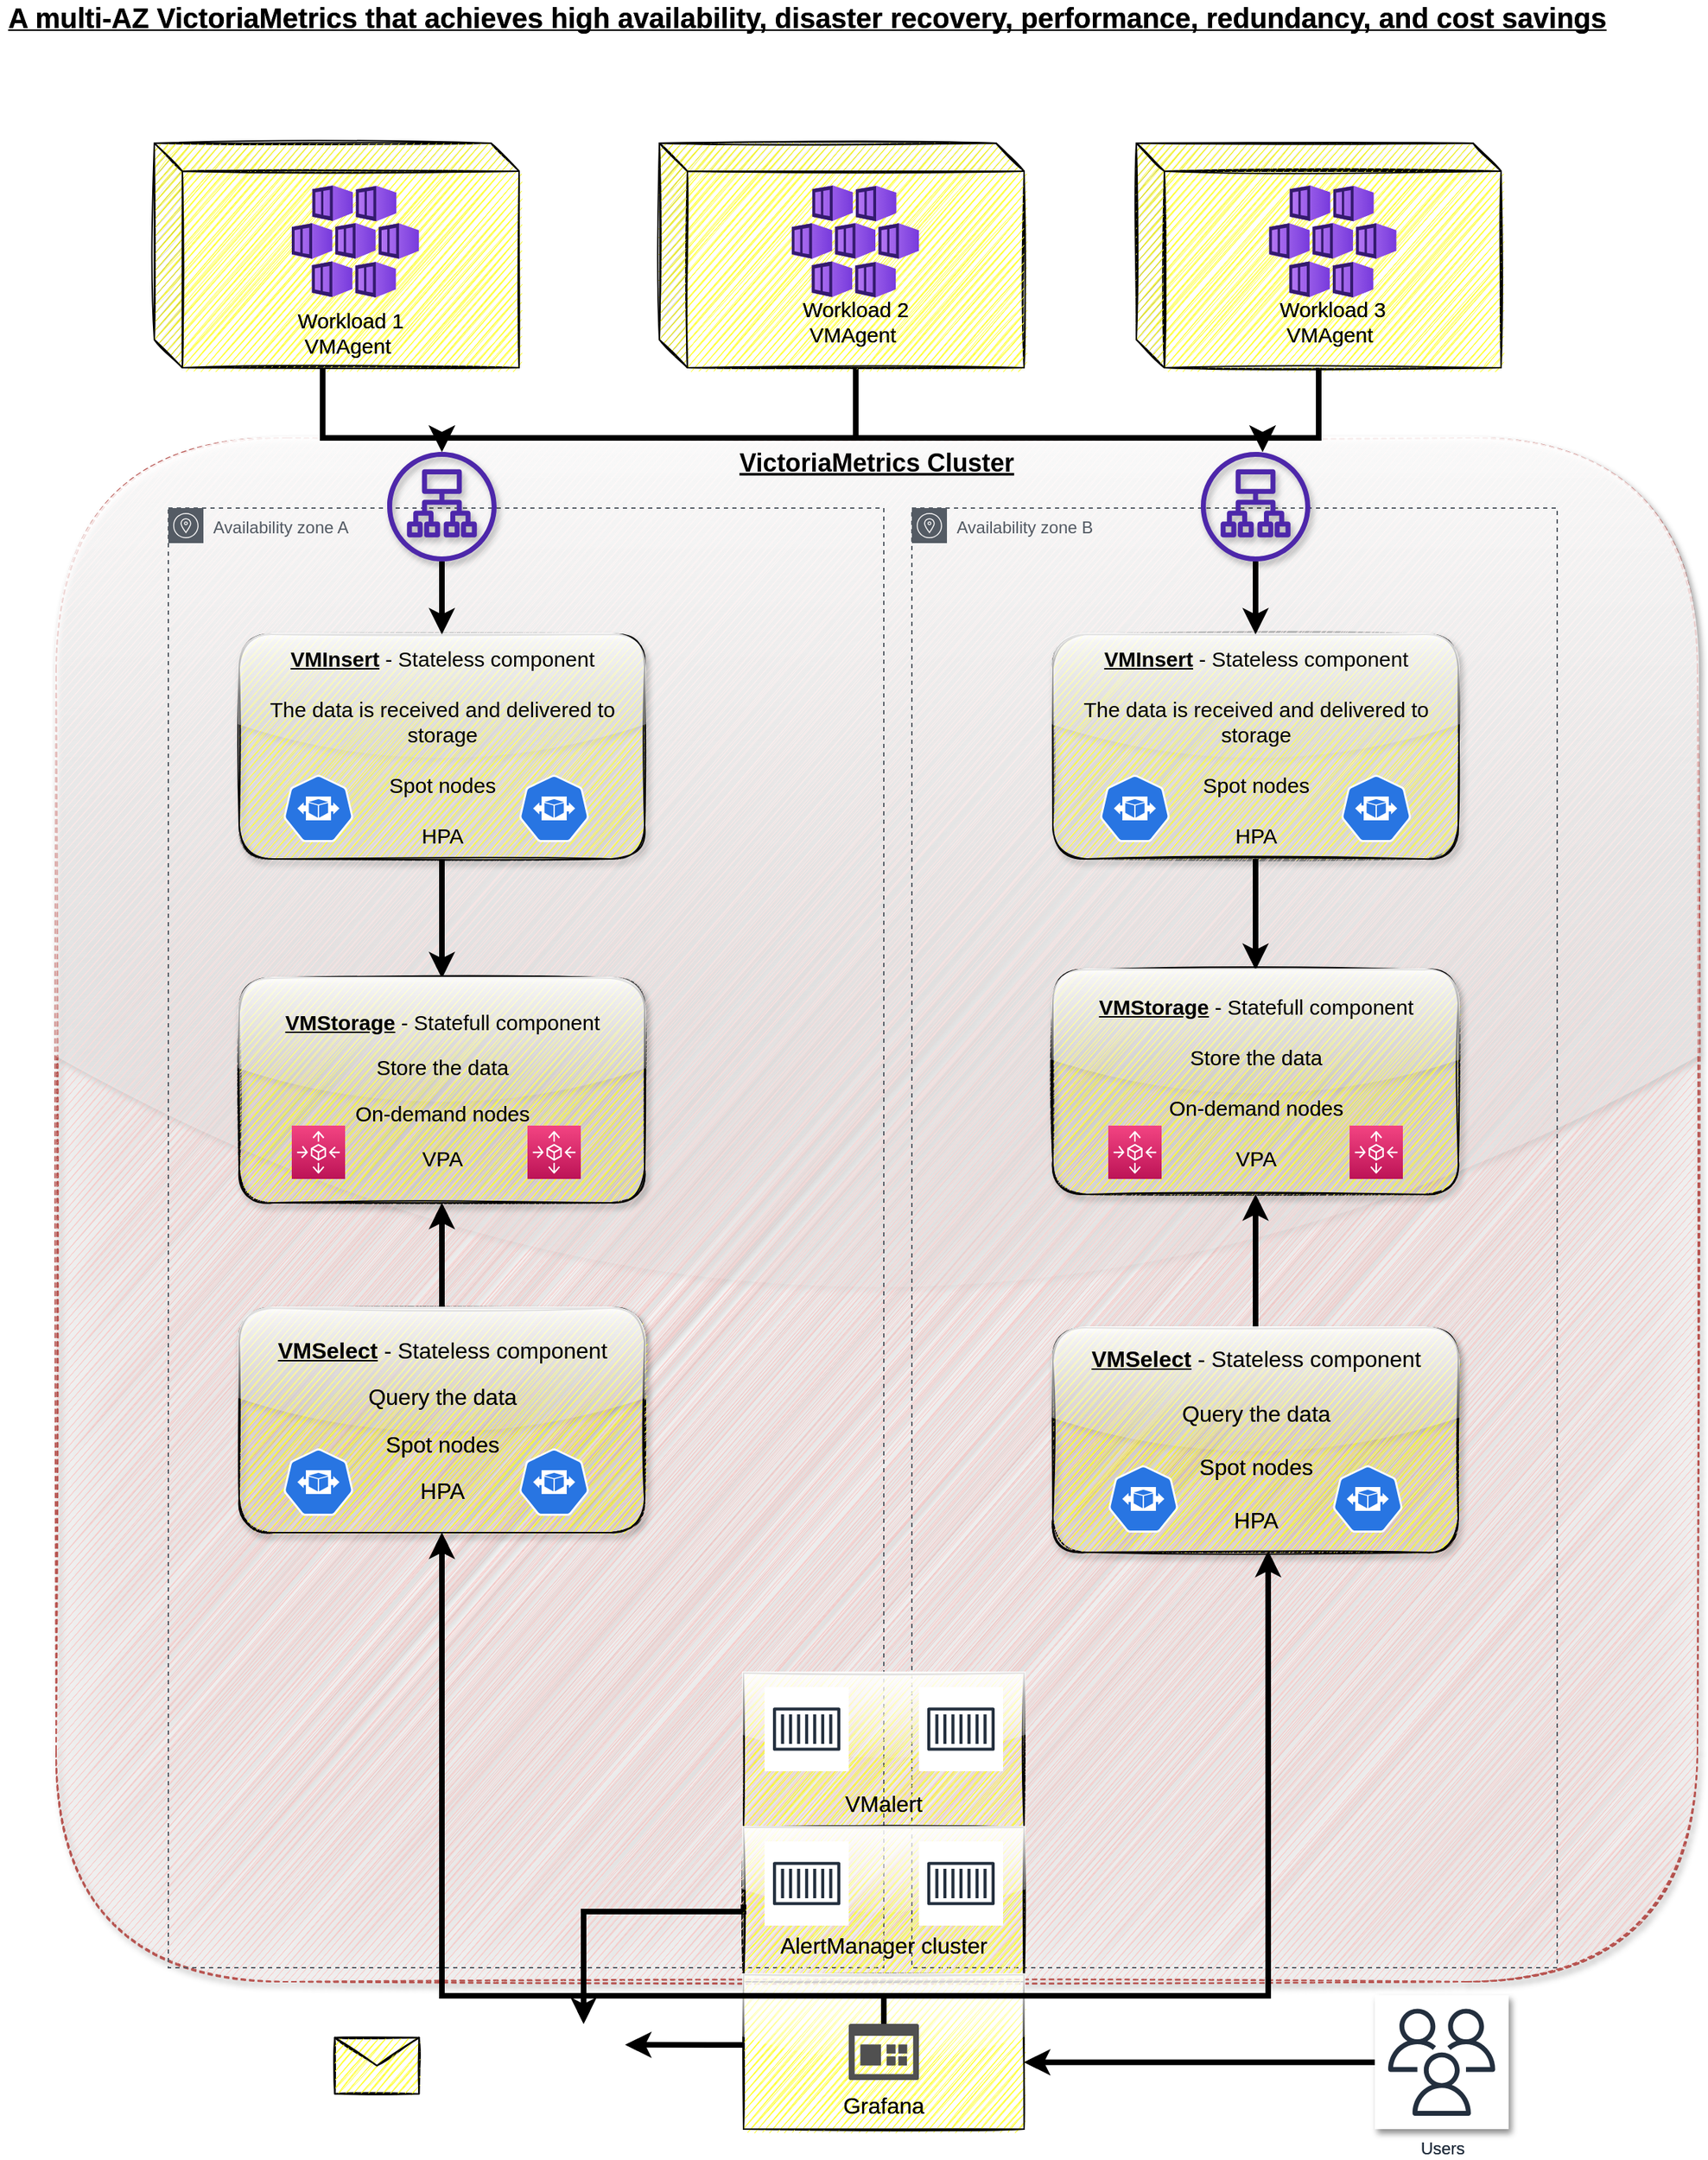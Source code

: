 <mxfile version="20.0.4" type="github">
  <diagram id="mzm1uCLJ-yECZfceGPLK" name="Page-1">
    <mxGraphModel dx="1396" dy="1220" grid="1" gridSize="10" guides="1" tooltips="1" connect="1" arrows="1" fold="1" page="1" pageScale="1" pageWidth="850" pageHeight="1100" math="0" shadow="0">
      <root>
        <mxCell id="0" />
        <mxCell id="1" parent="0" />
        <mxCell id="jiQGPhbdGBWs-VhN8DHY-2" value="VictoriaMetrics Cluster" style="fillColor=#f8cecc;strokeColor=#b85450;dashed=1;verticalAlign=top;fontStyle=5;fontSize=18;labelBackgroundColor=none;labelBorderColor=none;shadow=1;sketch=1;glass=1;rounded=1;" parent="1" vertex="1">
          <mxGeometry x="100" y="410" width="1170" height="1100" as="geometry" />
        </mxCell>
        <mxCell id="jiQGPhbdGBWs-VhN8DHY-3" value="Availability zone A" style="sketch=0;outlineConnect=0;gradientColor=none;html=1;whiteSpace=wrap;fontSize=12;fontStyle=0;shape=mxgraph.aws4.group;grIcon=mxgraph.aws4.group_availability_zone;strokeColor=#545B64;fillColor=none;verticalAlign=top;align=left;spacingLeft=30;fontColor=#545B64;dashed=1;" parent="1" vertex="1">
          <mxGeometry x="180" y="460" width="510" height="1040" as="geometry" />
        </mxCell>
        <mxCell id="jiQGPhbdGBWs-VhN8DHY-4" value="Availability zone B" style="sketch=0;outlineConnect=0;gradientColor=none;html=1;whiteSpace=wrap;fontSize=12;fontStyle=0;shape=mxgraph.aws4.group;grIcon=mxgraph.aws4.group_availability_zone;strokeColor=#545B64;fillColor=none;verticalAlign=top;align=left;spacingLeft=30;fontColor=#545B64;dashed=1;" parent="1" vertex="1">
          <mxGeometry x="710" y="460" width="460" height="1040" as="geometry" />
        </mxCell>
        <mxCell id="N0ZJRrUyVGaD3YBeMTVf-1" value="&lt;span id=&quot;docs-internal-guid-602cd3f7-7fff-a77b-c48b-a0fe1a14de39&quot;&gt;&lt;span style=&quot;font-family: Arial; background-color: transparent; font-weight: 700; font-variant-numeric: normal; font-variant-east-asian: normal; text-decoration-line: underline; text-decoration-skip-ink: none; vertical-align: baseline;&quot;&gt;&lt;font style=&quot;font-size: 20px;&quot;&gt;A multi-AZ VictoriaMetrics that achieves high availability, disaster recovery, performance, redundancy, and cost savings&lt;/font&gt;&lt;/span&gt;&lt;/span&gt;" style="text;html=1;align=center;verticalAlign=middle;resizable=0;points=[];autosize=1;strokeColor=none;fillColor=none;" parent="1" vertex="1">
          <mxGeometry x="60" y="100" width="1150" height="20" as="geometry" />
        </mxCell>
        <mxCell id="N0ZJRrUyVGaD3YBeMTVf-71" style="edgeStyle=orthogonalEdgeStyle;rounded=0;orthogonalLoop=1;jettySize=auto;html=1;entryX=0.5;entryY=0;entryDx=0;entryDy=0;" parent="1" source="N0ZJRrUyVGaD3YBeMTVf-5" target="N0ZJRrUyVGaD3YBeMTVf-15" edge="1">
          <mxGeometry relative="1" as="geometry" />
        </mxCell>
        <mxCell id="N0ZJRrUyVGaD3YBeMTVf-5" value="&lt;font style=&quot;font-size: 15px;&quot;&gt;&lt;b&gt;&lt;u&gt;&lt;font style=&quot;font-size: 15px;&quot;&gt;VMInsert&lt;/font&gt;&lt;/u&gt;&lt;/b&gt; - Stateless component&lt;br&gt;&lt;br&gt;The data is received and delivered to storage&lt;br&gt;&lt;br&gt;Spot nodes&lt;br&gt;&lt;br&gt;HPA&lt;/font&gt;" style="whiteSpace=wrap;html=1;fillColor=#FFFF33;rounded=1;shadow=1;glass=1;sketch=1;" parent="1" vertex="1">
          <mxGeometry x="230.5" y="550" width="289" height="160" as="geometry" />
        </mxCell>
        <mxCell id="N0ZJRrUyVGaD3YBeMTVf-15" value="&lt;b style=&quot;font-size: 15px;&quot;&gt;&lt;u&gt;VMStorage&lt;/u&gt;&lt;/b&gt;&lt;span style=&quot;font-size: 15px;&quot;&gt;&amp;nbsp;- Statefull component&lt;/span&gt;&lt;br style=&quot;font-size: 15px;&quot;&gt;&lt;br style=&quot;font-size: 15px;&quot;&gt;&lt;span style=&quot;font-size: 15px;&quot;&gt;Store the data&lt;/span&gt;&lt;br style=&quot;font-size: 15px;&quot;&gt;&lt;br style=&quot;font-size: 15px;&quot;&gt;&lt;span style=&quot;font-size: 15px;&quot;&gt;On-demand nodes&lt;/span&gt;&lt;br style=&quot;font-size: 15px;&quot;&gt;&lt;br style=&quot;font-size: 15px;&quot;&gt;&lt;span style=&quot;font-size: 15px;&quot;&gt;VPA&lt;/span&gt;" style="whiteSpace=wrap;html=1;fillColor=#FFFF33;rounded=1;shadow=1;glass=1;sketch=1;" parent="1" vertex="1">
          <mxGeometry x="230.5" y="795" width="289" height="160" as="geometry" />
        </mxCell>
        <mxCell id="cjwLlfLuLaNwsC6X-Mmd-12" style="edgeStyle=orthogonalEdgeStyle;rounded=0;orthogonalLoop=1;jettySize=auto;html=1;entryX=0.5;entryY=1;entryDx=0;entryDy=0;" parent="1" source="N0ZJRrUyVGaD3YBeMTVf-16" target="N0ZJRrUyVGaD3YBeMTVf-15" edge="1">
          <mxGeometry relative="1" as="geometry" />
        </mxCell>
        <mxCell id="N0ZJRrUyVGaD3YBeMTVf-16" value="&lt;b style=&quot;font-size: 16px;&quot;&gt;&lt;u&gt;VMSelect&lt;/u&gt;&lt;/b&gt;&lt;span style=&quot;font-size: 16px;&quot;&gt;&amp;nbsp;- Stateless component&lt;/span&gt;&lt;br style=&quot;font-size: 16px;&quot;&gt;&lt;br style=&quot;font-size: 16px;&quot;&gt;&lt;span style=&quot;font-size: 16px;&quot;&gt;Query the data&lt;/span&gt;&lt;br style=&quot;font-size: 16px;&quot;&gt;&lt;br style=&quot;font-size: 16px;&quot;&gt;&lt;span style=&quot;font-size: 16px;&quot;&gt;Spot nodes&lt;/span&gt;&lt;br style=&quot;font-size: 16px;&quot;&gt;&lt;br style=&quot;font-size: 16px;&quot;&gt;&lt;span style=&quot;font-size: 16px;&quot;&gt;HPA&lt;/span&gt;" style="whiteSpace=wrap;html=1;fillColor=#FFFF33;rounded=1;shadow=1;glass=1;sketch=1;" parent="1" vertex="1">
          <mxGeometry x="230.5" y="1030" width="289" height="160" as="geometry" />
        </mxCell>
        <mxCell id="N0ZJRrUyVGaD3YBeMTVf-78" style="edgeStyle=orthogonalEdgeStyle;rounded=0;orthogonalLoop=1;jettySize=auto;html=1;entryX=0.5;entryY=0;entryDx=0;entryDy=0;" parent="1" source="N0ZJRrUyVGaD3YBeMTVf-17" target="N0ZJRrUyVGaD3YBeMTVf-20" edge="1">
          <mxGeometry relative="1" as="geometry" />
        </mxCell>
        <mxCell id="N0ZJRrUyVGaD3YBeMTVf-17" value="&lt;font style=&quot;font-size: 15px;&quot;&gt;&lt;b&gt;&lt;u&gt;&lt;font style=&quot;font-size: 15px;&quot;&gt;VMInsert&lt;/font&gt;&lt;/u&gt;&lt;/b&gt; - Stateless component&lt;br&gt;&lt;br&gt;The data is received and delivered to storage&lt;br&gt;&lt;br&gt;Spot nodes&lt;br&gt;&lt;br&gt;HPA&lt;/font&gt;" style="whiteSpace=wrap;html=1;fillColor=#FFFF33;rounded=1;shadow=1;glass=1;sketch=1;" parent="1" vertex="1">
          <mxGeometry x="810.5" y="550" width="289" height="160" as="geometry" />
        </mxCell>
        <mxCell id="N0ZJRrUyVGaD3YBeMTVf-20" value="&lt;font style=&quot;font-size: 15px;&quot;&gt;&lt;b&gt;&lt;u&gt;VMStorage&lt;/u&gt;&lt;/b&gt; - Statefull component&lt;br&gt;&lt;br&gt;Store the data&lt;br&gt;&lt;br&gt;On-demand nodes&lt;br&gt;&lt;br&gt;VPA&lt;/font&gt;" style="whiteSpace=wrap;html=1;fillColor=#FFFF33;rounded=1;shadow=1;glass=1;sketch=1;" parent="1" vertex="1">
          <mxGeometry x="810.5" y="789" width="289" height="160" as="geometry" />
        </mxCell>
        <mxCell id="cjwLlfLuLaNwsC6X-Mmd-11" value="" style="edgeStyle=orthogonalEdgeStyle;rounded=0;orthogonalLoop=1;jettySize=auto;html=1;" parent="1" source="N0ZJRrUyVGaD3YBeMTVf-21" target="N0ZJRrUyVGaD3YBeMTVf-20" edge="1">
          <mxGeometry relative="1" as="geometry" />
        </mxCell>
        <mxCell id="N0ZJRrUyVGaD3YBeMTVf-21" value="&lt;font style=&quot;font-size: 16px;&quot;&gt;&lt;b&gt;&lt;u&gt;VMSelect&lt;/u&gt;&lt;/b&gt; - Stateless component&lt;br&gt;&lt;br&gt;Query the data&lt;br&gt;&lt;br&gt;Spot nodes&lt;br&gt;&lt;br&gt;HPA&lt;/font&gt;" style="whiteSpace=wrap;html=1;fillColor=#FFFF33;rounded=1;shadow=1;glass=1;sketch=1;" parent="1" vertex="1">
          <mxGeometry x="810.5" y="1044" width="289" height="160" as="geometry" />
        </mxCell>
        <mxCell id="N0ZJRrUyVGaD3YBeMTVf-101" style="edgeStyle=orthogonalEdgeStyle;rounded=0;orthogonalLoop=1;jettySize=auto;html=1;fontSize=15;" parent="1" source="N0ZJRrUyVGaD3YBeMTVf-22" target="N0ZJRrUyVGaD3YBeMTVf-88" edge="1">
          <mxGeometry relative="1" as="geometry">
            <Array as="points">
              <mxPoint x="910" y="1567" />
              <mxPoint x="910" y="1567" />
            </Array>
          </mxGeometry>
        </mxCell>
        <mxCell id="N0ZJRrUyVGaD3YBeMTVf-22" value="Users" style="sketch=0;outlineConnect=0;fontColor=#232F3E;gradientColor=none;strokeColor=#232F3E;fillColor=#ffffff;dashed=0;verticalLabelPosition=bottom;verticalAlign=top;align=center;html=1;fontSize=12;fontStyle=0;aspect=fixed;shape=mxgraph.aws4.resourceIcon;resIcon=mxgraph.aws4.users;rounded=1;shadow=1;glass=1;" parent="1" vertex="1">
          <mxGeometry x="1040" y="1519.66" width="95.34" height="95.34" as="geometry" />
        </mxCell>
        <mxCell id="N0ZJRrUyVGaD3YBeMTVf-77" style="edgeStyle=orthogonalEdgeStyle;rounded=0;orthogonalLoop=1;jettySize=auto;html=1;" parent="1" source="N0ZJRrUyVGaD3YBeMTVf-23" target="N0ZJRrUyVGaD3YBeMTVf-17" edge="1">
          <mxGeometry relative="1" as="geometry" />
        </mxCell>
        <mxCell id="N0ZJRrUyVGaD3YBeMTVf-23" value="" style="sketch=0;outlineConnect=0;fontColor=#232F3E;gradientColor=none;fillColor=#4D27AA;strokeColor=none;dashed=0;verticalLabelPosition=bottom;verticalAlign=top;align=center;html=1;fontSize=12;fontStyle=0;aspect=fixed;pointerEvents=1;shape=mxgraph.aws4.application_load_balancer;rounded=1;shadow=1;glass=1;" parent="1" vertex="1">
          <mxGeometry x="916" y="420" width="78" height="78" as="geometry" />
        </mxCell>
        <mxCell id="N0ZJRrUyVGaD3YBeMTVf-70" style="edgeStyle=orthogonalEdgeStyle;rounded=0;orthogonalLoop=1;jettySize=auto;html=1;" parent="1" source="N0ZJRrUyVGaD3YBeMTVf-24" target="N0ZJRrUyVGaD3YBeMTVf-5" edge="1">
          <mxGeometry relative="1" as="geometry" />
        </mxCell>
        <mxCell id="N0ZJRrUyVGaD3YBeMTVf-24" value="" style="sketch=0;outlineConnect=0;fontColor=#232F3E;gradientColor=none;fillColor=#4D27AA;strokeColor=none;dashed=0;verticalLabelPosition=bottom;verticalAlign=top;align=center;html=1;fontSize=12;fontStyle=0;aspect=fixed;pointerEvents=1;shape=mxgraph.aws4.application_load_balancer;rounded=1;shadow=1;glass=1;" parent="1" vertex="1">
          <mxGeometry x="336" y="420" width="78" height="78" as="geometry" />
        </mxCell>
        <mxCell id="N0ZJRrUyVGaD3YBeMTVf-31" value="" style="sketch=0;html=1;dashed=0;whitespace=wrap;fillColor=#2875E2;strokeColor=#ffffff;points=[[0.005,0.63,0],[0.1,0.2,0],[0.9,0.2,0],[0.5,0,0],[0.995,0.63,0],[0.72,0.99,0],[0.5,1,0],[0.28,0.99,0]];shape=mxgraph.kubernetes.icon;prIcon=hpa;rounded=1;shadow=0;glass=1;" parent="1" vertex="1">
          <mxGeometry x="430" y="650" width="50" height="48" as="geometry" />
        </mxCell>
        <mxCell id="N0ZJRrUyVGaD3YBeMTVf-32" value="" style="sketch=0;html=1;dashed=0;whitespace=wrap;fillColor=#2875E2;strokeColor=#ffffff;points=[[0.005,0.63,0],[0.1,0.2,0],[0.9,0.2,0],[0.5,0,0],[0.995,0.63,0],[0.72,0.99,0],[0.5,1,0],[0.28,0.99,0]];shape=mxgraph.kubernetes.icon;prIcon=hpa;rounded=1;shadow=0;glass=1;" parent="1" vertex="1">
          <mxGeometry x="262" y="650" width="50" height="48" as="geometry" />
        </mxCell>
        <mxCell id="N0ZJRrUyVGaD3YBeMTVf-33" value="" style="sketch=0;html=1;dashed=0;whitespace=wrap;fillColor=#2875E2;strokeColor=#ffffff;points=[[0.005,0.63,0],[0.1,0.2,0],[0.9,0.2,0],[0.5,0,0],[0.995,0.63,0],[0.72,0.99,0],[0.5,1,0],[0.28,0.99,0]];shape=mxgraph.kubernetes.icon;prIcon=hpa;rounded=1;shadow=0;glass=1;" parent="1" vertex="1">
          <mxGeometry x="1016" y="650" width="50" height="48" as="geometry" />
        </mxCell>
        <mxCell id="N0ZJRrUyVGaD3YBeMTVf-34" value="" style="sketch=0;html=1;dashed=0;whitespace=wrap;fillColor=#2875E2;strokeColor=#ffffff;points=[[0.005,0.63,0],[0.1,0.2,0],[0.9,0.2,0],[0.5,0,0],[0.995,0.63,0],[0.72,0.99,0],[0.5,1,0],[0.28,0.99,0]];shape=mxgraph.kubernetes.icon;prIcon=hpa;rounded=1;shadow=0;glass=1;" parent="1" vertex="1">
          <mxGeometry x="844" y="650" width="50" height="48" as="geometry" />
        </mxCell>
        <mxCell id="N0ZJRrUyVGaD3YBeMTVf-39" value="" style="sketch=0;html=1;dashed=0;whitespace=wrap;fillColor=#2875E2;strokeColor=#ffffff;points=[[0.005,0.63,0],[0.1,0.2,0],[0.9,0.2,0],[0.5,0,0],[0.995,0.63,0],[0.72,0.99,0],[0.5,1,0],[0.28,0.99,0]];shape=mxgraph.kubernetes.icon;prIcon=hpa;rounded=1;shadow=0;glass=1;" parent="1" vertex="1">
          <mxGeometry x="430" y="1130" width="50" height="48" as="geometry" />
        </mxCell>
        <mxCell id="N0ZJRrUyVGaD3YBeMTVf-40" value="" style="sketch=0;html=1;dashed=0;whitespace=wrap;fillColor=#2875E2;strokeColor=#ffffff;points=[[0.005,0.63,0],[0.1,0.2,0],[0.9,0.2,0],[0.5,0,0],[0.995,0.63,0],[0.72,0.99,0],[0.5,1,0],[0.28,0.99,0]];shape=mxgraph.kubernetes.icon;prIcon=hpa;rounded=1;shadow=0;glass=1;" parent="1" vertex="1">
          <mxGeometry x="262" y="1130" width="50" height="48" as="geometry" />
        </mxCell>
        <mxCell id="N0ZJRrUyVGaD3YBeMTVf-43" value="" style="sketch=0;html=1;dashed=0;whitespace=wrap;fillColor=#2875E2;strokeColor=#ffffff;points=[[0.005,0.63,0],[0.1,0.2,0],[0.9,0.2,0],[0.5,0,0],[0.995,0.63,0],[0.72,0.99,0],[0.5,1,0],[0.28,0.99,0]];shape=mxgraph.kubernetes.icon;prIcon=hpa;rounded=1;shadow=0;glass=1;" parent="1" vertex="1">
          <mxGeometry x="1010" y="1142" width="50" height="48" as="geometry" />
        </mxCell>
        <mxCell id="N0ZJRrUyVGaD3YBeMTVf-44" value="" style="sketch=0;html=1;dashed=0;whitespace=wrap;fillColor=#2875E2;strokeColor=#ffffff;points=[[0.005,0.63,0],[0.1,0.2,0],[0.9,0.2,0],[0.5,0,0],[0.995,0.63,0],[0.72,0.99,0],[0.5,1,0],[0.28,0.99,0]];shape=mxgraph.kubernetes.icon;prIcon=hpa;rounded=1;shadow=0;glass=1;" parent="1" vertex="1">
          <mxGeometry x="850" y="1142" width="50" height="48" as="geometry" />
        </mxCell>
        <mxCell id="N0ZJRrUyVGaD3YBeMTVf-45" value="" style="sketch=0;points=[[0,0,0],[0.25,0,0],[0.5,0,0],[0.75,0,0],[1,0,0],[0,1,0],[0.25,1,0],[0.5,1,0],[0.75,1,0],[1,1,0],[0,0.25,0],[0,0.5,0],[0,0.75,0],[1,0.25,0],[1,0.5,0],[1,0.75,0]];points=[[0,0,0],[0.25,0,0],[0.5,0,0],[0.75,0,0],[1,0,0],[0,1,0],[0.25,1,0],[0.5,1,0],[0.75,1,0],[1,1,0],[0,0.25,0],[0,0.5,0],[0,0.75,0],[1,0.25,0],[1,0.5,0],[1,0.75,0]];outlineConnect=0;fontColor=#232F3E;gradientColor=#F34482;gradientDirection=north;fillColor=#BC1356;strokeColor=#ffffff;dashed=0;verticalLabelPosition=bottom;verticalAlign=top;align=center;html=1;fontSize=12;fontStyle=0;aspect=fixed;shape=mxgraph.aws4.resourceIcon;resIcon=mxgraph.aws4.autoscaling;rounded=1;shadow=0;glass=1;" parent="1" vertex="1">
          <mxGeometry x="268" y="900" width="38" height="38" as="geometry" />
        </mxCell>
        <mxCell id="N0ZJRrUyVGaD3YBeMTVf-46" value="" style="sketch=0;points=[[0,0,0],[0.25,0,0],[0.5,0,0],[0.75,0,0],[1,0,0],[0,1,0],[0.25,1,0],[0.5,1,0],[0.75,1,0],[1,1,0],[0,0.25,0],[0,0.5,0],[0,0.75,0],[1,0.25,0],[1,0.5,0],[1,0.75,0]];points=[[0,0,0],[0.25,0,0],[0.5,0,0],[0.75,0,0],[1,0,0],[0,1,0],[0.25,1,0],[0.5,1,0],[0.75,1,0],[1,1,0],[0,0.25,0],[0,0.5,0],[0,0.75,0],[1,0.25,0],[1,0.5,0],[1,0.75,0]];outlineConnect=0;fontColor=#232F3E;gradientColor=#F34482;gradientDirection=north;fillColor=#BC1356;strokeColor=#ffffff;dashed=0;verticalLabelPosition=bottom;verticalAlign=top;align=center;html=1;fontSize=12;fontStyle=0;aspect=fixed;shape=mxgraph.aws4.resourceIcon;resIcon=mxgraph.aws4.autoscaling;rounded=1;shadow=0;glass=1;" parent="1" vertex="1">
          <mxGeometry x="436" y="900" width="38" height="38" as="geometry" />
        </mxCell>
        <mxCell id="N0ZJRrUyVGaD3YBeMTVf-48" value="" style="sketch=0;points=[[0,0,0],[0.25,0,0],[0.5,0,0],[0.75,0,0],[1,0,0],[0,1,0],[0.25,1,0],[0.5,1,0],[0.75,1,0],[1,1,0],[0,0.25,0],[0,0.5,0],[0,0.75,0],[1,0.25,0],[1,0.5,0],[1,0.75,0]];points=[[0,0,0],[0.25,0,0],[0.5,0,0],[0.75,0,0],[1,0,0],[0,1,0],[0.25,1,0],[0.5,1,0],[0.75,1,0],[1,1,0],[0,0.25,0],[0,0.5,0],[0,0.75,0],[1,0.25,0],[1,0.5,0],[1,0.75,0]];outlineConnect=0;fontColor=#232F3E;gradientColor=#F34482;gradientDirection=north;fillColor=#BC1356;strokeColor=#ffffff;dashed=0;verticalLabelPosition=bottom;verticalAlign=top;align=center;html=1;fontSize=12;fontStyle=0;aspect=fixed;shape=mxgraph.aws4.resourceIcon;resIcon=mxgraph.aws4.autoscaling;rounded=1;shadow=0;glass=1;" parent="1" vertex="1">
          <mxGeometry x="850" y="900" width="38" height="38" as="geometry" />
        </mxCell>
        <mxCell id="N0ZJRrUyVGaD3YBeMTVf-49" value="" style="sketch=0;points=[[0,0,0],[0.25,0,0],[0.5,0,0],[0.75,0,0],[1,0,0],[0,1,0],[0.25,1,0],[0.5,1,0],[0.75,1,0],[1,1,0],[0,0.25,0],[0,0.5,0],[0,0.75,0],[1,0.25,0],[1,0.5,0],[1,0.75,0]];points=[[0,0,0],[0.25,0,0],[0.5,0,0],[0.75,0,0],[1,0,0],[0,1,0],[0.25,1,0],[0.5,1,0],[0.75,1,0],[1,1,0],[0,0.25,0],[0,0.5,0],[0,0.75,0],[1,0.25,0],[1,0.5,0],[1,0.75,0]];outlineConnect=0;fontColor=#232F3E;gradientColor=#F34482;gradientDirection=north;fillColor=#BC1356;strokeColor=#ffffff;dashed=0;verticalLabelPosition=bottom;verticalAlign=top;align=center;html=1;fontSize=12;fontStyle=0;aspect=fixed;shape=mxgraph.aws4.resourceIcon;resIcon=mxgraph.aws4.autoscaling;rounded=1;shadow=0;glass=1;" parent="1" vertex="1">
          <mxGeometry x="1022" y="900" width="38" height="38" as="geometry" />
        </mxCell>
        <mxCell id="N0ZJRrUyVGaD3YBeMTVf-69" style="edgeStyle=orthogonalEdgeStyle;rounded=0;orthogonalLoop=1;jettySize=auto;html=1;" parent="1" source="N0ZJRrUyVGaD3YBeMTVf-50" target="N0ZJRrUyVGaD3YBeMTVf-24" edge="1">
          <mxGeometry relative="1" as="geometry">
            <Array as="points">
              <mxPoint x="290" y="410" />
              <mxPoint x="375" y="410" />
            </Array>
          </mxGeometry>
        </mxCell>
        <mxCell id="N0ZJRrUyVGaD3YBeMTVf-50" value="&lt;font style=&quot;font-size: 15px;&quot;&gt;&lt;br&gt;&lt;br&gt;&lt;br&gt;&lt;br&gt;&lt;br&gt;Workload 1&lt;br&gt;VMAgent&amp;nbsp;&lt;/font&gt;" style="shape=cube;whiteSpace=wrap;html=1;boundedLbl=1;backgroundOutline=1;darkOpacity=0.05;darkOpacity2=0.1;rounded=1;shadow=0;glass=1;sketch=1;fillColor=#FFFF33;" parent="1" vertex="1">
          <mxGeometry x="170" y="200" width="260" height="160" as="geometry" />
        </mxCell>
        <mxCell id="N0ZJRrUyVGaD3YBeMTVf-55" value="" style="aspect=fixed;html=1;points=[];align=center;image;fontSize=12;image=img/lib/azure2/containers/Kubernetes_Services.svg;rounded=1;shadow=0;glass=1;sketch=1;fillColor=#FFFF33;" parent="1" vertex="1">
          <mxGeometry x="268.0" y="230" width="90.67" height="80" as="geometry" />
        </mxCell>
        <mxCell id="N0ZJRrUyVGaD3YBeMTVf-65" style="edgeStyle=orthogonalEdgeStyle;rounded=0;orthogonalLoop=1;jettySize=auto;html=1;" parent="1" source="N0ZJRrUyVGaD3YBeMTVf-56" target="N0ZJRrUyVGaD3YBeMTVf-23" edge="1">
          <mxGeometry relative="1" as="geometry">
            <Array as="points">
              <mxPoint x="670" y="410" />
              <mxPoint x="960" y="410" />
            </Array>
          </mxGeometry>
        </mxCell>
        <mxCell id="N0ZJRrUyVGaD3YBeMTVf-67" style="edgeStyle=orthogonalEdgeStyle;rounded=0;orthogonalLoop=1;jettySize=auto;html=1;" parent="1" source="N0ZJRrUyVGaD3YBeMTVf-56" target="N0ZJRrUyVGaD3YBeMTVf-24" edge="1">
          <mxGeometry relative="1" as="geometry">
            <Array as="points">
              <mxPoint x="670" y="410" />
              <mxPoint x="375" y="410" />
            </Array>
          </mxGeometry>
        </mxCell>
        <mxCell id="N0ZJRrUyVGaD3YBeMTVf-56" value="&lt;br style=&quot;font-size: 15px;&quot;&gt;&lt;br style=&quot;font-size: 15px;&quot;&gt;&lt;br style=&quot;font-size: 15px;&quot;&gt;&lt;br style=&quot;font-size: 15px;&quot;&gt;&lt;span style=&quot;font-size: 15px;&quot;&gt;&lt;br&gt;Workload 2&lt;/span&gt;&lt;br style=&quot;font-size: 15px;&quot;&gt;&lt;span style=&quot;font-size: 15px;&quot;&gt;VMAgent&amp;nbsp;&lt;/span&gt;" style="shape=cube;whiteSpace=wrap;html=1;boundedLbl=1;backgroundOutline=1;darkOpacity=0.05;darkOpacity2=0.1;rounded=1;shadow=0;glass=1;sketch=1;fillColor=#FFFF33;" parent="1" vertex="1">
          <mxGeometry x="530" y="200" width="260" height="160" as="geometry" />
        </mxCell>
        <mxCell id="N0ZJRrUyVGaD3YBeMTVf-68" style="edgeStyle=orthogonalEdgeStyle;rounded=0;orthogonalLoop=1;jettySize=auto;html=1;" parent="1" source="N0ZJRrUyVGaD3YBeMTVf-57" target="N0ZJRrUyVGaD3YBeMTVf-23" edge="1">
          <mxGeometry relative="1" as="geometry">
            <Array as="points">
              <mxPoint x="1000" y="410" />
              <mxPoint x="960" y="410" />
            </Array>
          </mxGeometry>
        </mxCell>
        <mxCell id="N0ZJRrUyVGaD3YBeMTVf-57" value="&lt;br style=&quot;font-size: 15px;&quot;&gt;&lt;br style=&quot;font-size: 15px;&quot;&gt;&lt;br style=&quot;font-size: 15px;&quot;&gt;&lt;br style=&quot;font-size: 15px;&quot;&gt;&lt;span style=&quot;font-size: 15px;&quot;&gt;&lt;br&gt;Workload 3&lt;/span&gt;&lt;br style=&quot;font-size: 15px;&quot;&gt;&lt;span style=&quot;font-size: 15px;&quot;&gt;VMAgent&amp;nbsp;&lt;/span&gt;" style="shape=cube;whiteSpace=wrap;html=1;boundedLbl=1;backgroundOutline=1;darkOpacity=0.05;darkOpacity2=0.1;rounded=1;shadow=0;glass=1;sketch=1;fillColor=#FFFF33;" parent="1" vertex="1">
          <mxGeometry x="870" y="200" width="260" height="160" as="geometry" />
        </mxCell>
        <mxCell id="N0ZJRrUyVGaD3YBeMTVf-58" value="" style="aspect=fixed;html=1;points=[];align=center;image;fontSize=12;image=img/lib/azure2/containers/Kubernetes_Services.svg;rounded=1;shadow=0;glass=1;sketch=1;fillColor=#FFFF33;" parent="1" vertex="1">
          <mxGeometry x="624.33" y="230" width="90.67" height="80" as="geometry" />
        </mxCell>
        <mxCell id="N0ZJRrUyVGaD3YBeMTVf-59" value="" style="aspect=fixed;html=1;points=[];align=center;image;fontSize=12;image=img/lib/azure2/containers/Kubernetes_Services.svg;rounded=1;shadow=0;glass=1;sketch=1;fillColor=#FFFF33;" parent="1" vertex="1">
          <mxGeometry x="964.67" y="230" width="90.67" height="80" as="geometry" />
        </mxCell>
        <mxCell id="N0ZJRrUyVGaD3YBeMTVf-83" value="&lt;font style=&quot;font-size: 16px;&quot;&gt;&lt;br&gt;&lt;br&gt;&lt;br&gt;&lt;br&gt;&lt;font style=&quot;font-size: 16px;&quot;&gt;VMalert&lt;/font&gt;&lt;/font&gt;" style="rounded=0;whiteSpace=wrap;html=1;shadow=0;glass=1;sketch=1;fillColor=#FFFF33;" parent="1" vertex="1">
          <mxGeometry x="590" y="1290" width="200" height="110" as="geometry" />
        </mxCell>
        <mxCell id="DHzvIwVwlgd688R1WtUd-1" style="edgeStyle=orthogonalEdgeStyle;rounded=0;orthogonalLoop=1;jettySize=auto;html=1;exitX=0;exitY=0.5;exitDx=0;exitDy=0;fontSize=16;" parent="1" source="N0ZJRrUyVGaD3YBeMTVf-87" target="N0ZJRrUyVGaD3YBeMTVf-110" edge="1">
          <mxGeometry relative="1" as="geometry">
            <Array as="points">
              <mxPoint x="590" y="1460" />
              <mxPoint x="476" y="1460" />
            </Array>
          </mxGeometry>
        </mxCell>
        <mxCell id="N0ZJRrUyVGaD3YBeMTVf-87" value="&lt;font style=&quot;font-size: 16px;&quot;&gt;&lt;br&gt;&lt;br&gt;&lt;br&gt;AlertManager cluster&lt;/font&gt;" style="rounded=0;whiteSpace=wrap;html=1;shadow=0;glass=1;sketch=1;fillColor=#FFFF33;" parent="1" vertex="1">
          <mxGeometry x="590" y="1400" width="200" height="110" as="geometry" />
        </mxCell>
        <mxCell id="cjwLlfLuLaNwsC6X-Mmd-4" style="edgeStyle=orthogonalEdgeStyle;rounded=0;orthogonalLoop=1;jettySize=auto;html=1;entryX=1;entryY=0.25;entryDx=0;entryDy=0;" parent="1" source="N0ZJRrUyVGaD3YBeMTVf-88" target="N0ZJRrUyVGaD3YBeMTVf-110" edge="1">
          <mxGeometry relative="1" as="geometry">
            <Array as="points">
              <mxPoint x="570" y="1555" />
              <mxPoint x="570" y="1555" />
            </Array>
          </mxGeometry>
        </mxCell>
        <mxCell id="N0ZJRrUyVGaD3YBeMTVf-88" value="&lt;font style=&quot;font-size: 16px;&quot;&gt;&lt;br&gt;&lt;br&gt;&lt;br&gt;&lt;br&gt;Grafana&lt;/font&gt;" style="rounded=0;whiteSpace=wrap;html=1;shadow=0;glass=1;sketch=1;fillColor=#FFFF33;" parent="1" vertex="1">
          <mxGeometry x="590" y="1505" width="200" height="110" as="geometry" />
        </mxCell>
        <mxCell id="N0ZJRrUyVGaD3YBeMTVf-92" value="" style="sketch=0;outlineConnect=0;fontColor=#232F3E;gradientColor=none;strokeColor=#232F3E;fillColor=#ffffff;dashed=0;verticalLabelPosition=bottom;verticalAlign=top;align=center;html=1;fontSize=12;fontStyle=0;aspect=fixed;shape=mxgraph.aws4.resourceIcon;resIcon=mxgraph.aws4.container_1;rounded=1;shadow=0;glass=1;" parent="1" vertex="1">
          <mxGeometry x="605" y="1300" width="60" height="60" as="geometry" />
        </mxCell>
        <mxCell id="N0ZJRrUyVGaD3YBeMTVf-93" value="" style="sketch=0;outlineConnect=0;fontColor=#232F3E;gradientColor=none;strokeColor=#232F3E;fillColor=#ffffff;dashed=0;verticalLabelPosition=bottom;verticalAlign=top;align=center;html=1;fontSize=12;fontStyle=0;aspect=fixed;shape=mxgraph.aws4.resourceIcon;resIcon=mxgraph.aws4.container_1;rounded=1;shadow=0;glass=1;" parent="1" vertex="1">
          <mxGeometry x="715" y="1300" width="60" height="60" as="geometry" />
        </mxCell>
        <mxCell id="N0ZJRrUyVGaD3YBeMTVf-94" value="" style="sketch=0;outlineConnect=0;fontColor=#232F3E;gradientColor=none;strokeColor=#232F3E;fillColor=#ffffff;dashed=0;verticalLabelPosition=bottom;verticalAlign=top;align=center;html=1;fontSize=12;fontStyle=0;aspect=fixed;shape=mxgraph.aws4.resourceIcon;resIcon=mxgraph.aws4.container_1;rounded=1;shadow=0;glass=1;" parent="1" vertex="1">
          <mxGeometry x="605" y="1410" width="60" height="60" as="geometry" />
        </mxCell>
        <mxCell id="N0ZJRrUyVGaD3YBeMTVf-95" value="" style="sketch=0;outlineConnect=0;fontColor=#232F3E;gradientColor=none;strokeColor=#232F3E;fillColor=#ffffff;dashed=0;verticalLabelPosition=bottom;verticalAlign=top;align=center;html=1;fontSize=12;fontStyle=0;aspect=fixed;shape=mxgraph.aws4.resourceIcon;resIcon=mxgraph.aws4.container_1;rounded=1;shadow=0;glass=1;" parent="1" vertex="1">
          <mxGeometry x="715" y="1410" width="60" height="60" as="geometry" />
        </mxCell>
        <mxCell id="cjwLlfLuLaNwsC6X-Mmd-5" style="edgeStyle=orthogonalEdgeStyle;rounded=0;orthogonalLoop=1;jettySize=auto;html=1;entryX=0.531;entryY=0.994;entryDx=0;entryDy=0;entryPerimeter=0;" parent="1" source="N0ZJRrUyVGaD3YBeMTVf-100" target="N0ZJRrUyVGaD3YBeMTVf-21" edge="1">
          <mxGeometry relative="1" as="geometry">
            <Array as="points">
              <mxPoint x="690" y="1520" />
              <mxPoint x="964" y="1520" />
            </Array>
          </mxGeometry>
        </mxCell>
        <mxCell id="cjwLlfLuLaNwsC6X-Mmd-6" style="edgeStyle=orthogonalEdgeStyle;rounded=0;orthogonalLoop=1;jettySize=auto;html=1;exitX=0.5;exitY=0;exitDx=0;exitDy=0;exitPerimeter=0;" parent="1" source="N0ZJRrUyVGaD3YBeMTVf-100" target="N0ZJRrUyVGaD3YBeMTVf-16" edge="1">
          <mxGeometry relative="1" as="geometry">
            <Array as="points">
              <mxPoint x="690" y="1520" />
              <mxPoint x="375" y="1520" />
            </Array>
          </mxGeometry>
        </mxCell>
        <mxCell id="N0ZJRrUyVGaD3YBeMTVf-100" value="" style="sketch=0;pointerEvents=1;shadow=0;dashed=0;html=1;strokeColor=none;labelPosition=center;verticalLabelPosition=bottom;verticalAlign=top;align=center;fillColor=#505050;shape=mxgraph.mscae.intune.dashboard;rounded=1;glass=1;fontSize=15;" parent="1" vertex="1">
          <mxGeometry x="665" y="1540" width="50" height="40" as="geometry" />
        </mxCell>
        <mxCell id="N0ZJRrUyVGaD3YBeMTVf-110" value="" style="shape=image;html=1;verticalAlign=top;verticalLabelPosition=bottom;labelBackgroundColor=#ffffff;imageAspect=0;aspect=fixed;image=https://cdn2.iconfinder.com/data/icons/social-media-2285/512/1_Slack_colored_svg-128.png;rounded=1;shadow=0;glass=1;sketch=1;fontSize=15;fillColor=#FFFF33;" parent="1" vertex="1">
          <mxGeometry x="446.01" y="1540" width="59.67" height="59.67" as="geometry" />
        </mxCell>
        <mxCell id="N0ZJRrUyVGaD3YBeMTVf-112" value="" style="shape=image;html=1;verticalAlign=top;verticalLabelPosition=bottom;labelBackgroundColor=#ffffff;imageAspect=0;aspect=fixed;image=https://cdn2.iconfinder.com/data/icons/80-s-stuffs-outline/92/Asset_9-128.png;rounded=1;shadow=0;glass=1;sketch=1;fontSize=16;fillColor=#FFFF33;" parent="1" vertex="1">
          <mxGeometry x="358.67" y="1516.33" width="87.34" height="87.34" as="geometry" />
        </mxCell>
        <mxCell id="N0ZJRrUyVGaD3YBeMTVf-113" value="" style="shape=message;html=1;whiteSpace=wrap;html=1;outlineConnect=0;rounded=1;shadow=0;glass=1;sketch=1;fontSize=16;fillColor=#FFFF33;" parent="1" vertex="1">
          <mxGeometry x="298.67" y="1549.83" width="60" height="40" as="geometry" />
        </mxCell>
        <mxCell id="vau9nw-gVih0N3COjvcs-1" value="VictoriaMetrics Cluster" style="fillColor=#f8cecc;strokeColor=#b85450;dashed=1;verticalAlign=top;fontStyle=5;fontSize=18;labelBackgroundColor=none;labelBorderColor=none;shadow=1;sketch=1;glass=1;rounded=1;" vertex="1" parent="1">
          <mxGeometry x="100" y="410" width="1170" height="1100" as="geometry" />
        </mxCell>
        <mxCell id="vau9nw-gVih0N3COjvcs-2" value="Availability zone A" style="sketch=0;outlineConnect=0;gradientColor=none;html=1;whiteSpace=wrap;fontSize=12;fontStyle=0;shape=mxgraph.aws4.group;grIcon=mxgraph.aws4.group_availability_zone;strokeColor=#545B64;fillColor=none;verticalAlign=top;align=left;spacingLeft=30;fontColor=#545B64;dashed=1;" vertex="1" parent="1">
          <mxGeometry x="180" y="460" width="510" height="1040" as="geometry" />
        </mxCell>
        <mxCell id="vau9nw-gVih0N3COjvcs-3" value="Availability zone B" style="sketch=0;outlineConnect=0;gradientColor=none;html=1;whiteSpace=wrap;fontSize=12;fontStyle=0;shape=mxgraph.aws4.group;grIcon=mxgraph.aws4.group_availability_zone;strokeColor=#545B64;fillColor=none;verticalAlign=top;align=left;spacingLeft=30;fontColor=#545B64;dashed=1;" vertex="1" parent="1">
          <mxGeometry x="710" y="460" width="460" height="1040" as="geometry" />
        </mxCell>
        <mxCell id="vau9nw-gVih0N3COjvcs-4" value="&lt;span id=&quot;docs-internal-guid-602cd3f7-7fff-a77b-c48b-a0fe1a14de39&quot;&gt;&lt;span style=&quot;font-family: Arial; background-color: transparent; font-weight: 700; font-variant-numeric: normal; font-variant-east-asian: normal; text-decoration-line: underline; text-decoration-skip-ink: none; vertical-align: baseline;&quot;&gt;&lt;font style=&quot;font-size: 20px;&quot;&gt;A multi-AZ VictoriaMetrics that achieves high availability, disaster recovery, performance, redundancy, and cost savings&lt;/font&gt;&lt;/span&gt;&lt;/span&gt;" style="text;html=1;align=center;verticalAlign=middle;resizable=0;points=[];autosize=1;strokeColor=none;fillColor=none;" vertex="1" parent="1">
          <mxGeometry x="60" y="100" width="1150" height="20" as="geometry" />
        </mxCell>
        <mxCell id="vau9nw-gVih0N3COjvcs-5" style="edgeStyle=orthogonalEdgeStyle;rounded=0;orthogonalLoop=1;jettySize=auto;html=1;entryX=0.5;entryY=0;entryDx=0;entryDy=0;strokeWidth=4;" edge="1" parent="1" source="vau9nw-gVih0N3COjvcs-6" target="vau9nw-gVih0N3COjvcs-7">
          <mxGeometry relative="1" as="geometry" />
        </mxCell>
        <mxCell id="vau9nw-gVih0N3COjvcs-6" value="&lt;font style=&quot;font-size: 15px;&quot;&gt;&lt;b&gt;&lt;u&gt;&lt;font style=&quot;font-size: 15px;&quot;&gt;VMInsert&lt;/font&gt;&lt;/u&gt;&lt;/b&gt; - Stateless component&lt;br&gt;&lt;br&gt;The data is received and delivered to storage&lt;br&gt;&lt;br&gt;Spot nodes&lt;br&gt;&lt;br&gt;HPA&lt;/font&gt;" style="whiteSpace=wrap;html=1;fillColor=#FFFF33;rounded=1;shadow=1;glass=1;sketch=1;" vertex="1" parent="1">
          <mxGeometry x="230.5" y="550" width="289" height="160" as="geometry" />
        </mxCell>
        <mxCell id="vau9nw-gVih0N3COjvcs-7" value="&lt;b style=&quot;font-size: 15px;&quot;&gt;&lt;u&gt;VMStorage&lt;/u&gt;&lt;/b&gt;&lt;span style=&quot;font-size: 15px;&quot;&gt;&amp;nbsp;- Statefull component&lt;/span&gt;&lt;br style=&quot;font-size: 15px;&quot;&gt;&lt;br style=&quot;font-size: 15px;&quot;&gt;&lt;span style=&quot;font-size: 15px;&quot;&gt;Store the data&lt;/span&gt;&lt;br style=&quot;font-size: 15px;&quot;&gt;&lt;br style=&quot;font-size: 15px;&quot;&gt;&lt;span style=&quot;font-size: 15px;&quot;&gt;On-demand nodes&lt;/span&gt;&lt;br style=&quot;font-size: 15px;&quot;&gt;&lt;br style=&quot;font-size: 15px;&quot;&gt;&lt;span style=&quot;font-size: 15px;&quot;&gt;VPA&lt;/span&gt;" style="whiteSpace=wrap;html=1;fillColor=#FFFF33;rounded=1;shadow=1;glass=1;sketch=1;" vertex="1" parent="1">
          <mxGeometry x="230.5" y="795" width="289" height="160" as="geometry" />
        </mxCell>
        <mxCell id="vau9nw-gVih0N3COjvcs-8" style="edgeStyle=orthogonalEdgeStyle;rounded=0;orthogonalLoop=1;jettySize=auto;html=1;entryX=0.5;entryY=1;entryDx=0;entryDy=0;strokeWidth=4;" edge="1" parent="1" source="vau9nw-gVih0N3COjvcs-9" target="vau9nw-gVih0N3COjvcs-7">
          <mxGeometry relative="1" as="geometry" />
        </mxCell>
        <mxCell id="vau9nw-gVih0N3COjvcs-9" value="&lt;b style=&quot;font-size: 16px;&quot;&gt;&lt;u&gt;VMSelect&lt;/u&gt;&lt;/b&gt;&lt;span style=&quot;font-size: 16px;&quot;&gt;&amp;nbsp;- Stateless component&lt;/span&gt;&lt;br style=&quot;font-size: 16px;&quot;&gt;&lt;br style=&quot;font-size: 16px;&quot;&gt;&lt;span style=&quot;font-size: 16px;&quot;&gt;Query the data&lt;/span&gt;&lt;br style=&quot;font-size: 16px;&quot;&gt;&lt;br style=&quot;font-size: 16px;&quot;&gt;&lt;span style=&quot;font-size: 16px;&quot;&gt;Spot nodes&lt;/span&gt;&lt;br style=&quot;font-size: 16px;&quot;&gt;&lt;br style=&quot;font-size: 16px;&quot;&gt;&lt;span style=&quot;font-size: 16px;&quot;&gt;HPA&lt;/span&gt;" style="whiteSpace=wrap;html=1;fillColor=#FFFF33;rounded=1;shadow=1;glass=1;sketch=1;" vertex="1" parent="1">
          <mxGeometry x="230.5" y="1030" width="289" height="160" as="geometry" />
        </mxCell>
        <mxCell id="vau9nw-gVih0N3COjvcs-10" style="edgeStyle=orthogonalEdgeStyle;rounded=0;orthogonalLoop=1;jettySize=auto;html=1;entryX=0.5;entryY=0;entryDx=0;entryDy=0;strokeWidth=4;" edge="1" parent="1" source="vau9nw-gVih0N3COjvcs-11" target="vau9nw-gVih0N3COjvcs-12">
          <mxGeometry relative="1" as="geometry" />
        </mxCell>
        <mxCell id="vau9nw-gVih0N3COjvcs-11" value="&lt;font style=&quot;font-size: 15px;&quot;&gt;&lt;b&gt;&lt;u&gt;&lt;font style=&quot;font-size: 15px;&quot;&gt;VMInsert&lt;/font&gt;&lt;/u&gt;&lt;/b&gt; - Stateless component&lt;br&gt;&lt;br&gt;The data is received and delivered to storage&lt;br&gt;&lt;br&gt;Spot nodes&lt;br&gt;&lt;br&gt;HPA&lt;/font&gt;" style="whiteSpace=wrap;html=1;fillColor=#FFFF33;rounded=1;shadow=1;glass=1;sketch=1;" vertex="1" parent="1">
          <mxGeometry x="810.5" y="550" width="289" height="160" as="geometry" />
        </mxCell>
        <mxCell id="vau9nw-gVih0N3COjvcs-12" value="&lt;font style=&quot;font-size: 15px;&quot;&gt;&lt;b&gt;&lt;u&gt;VMStorage&lt;/u&gt;&lt;/b&gt; - Statefull component&lt;br&gt;&lt;br&gt;Store the data&lt;br&gt;&lt;br&gt;On-demand nodes&lt;br&gt;&lt;br&gt;VPA&lt;/font&gt;" style="whiteSpace=wrap;html=1;fillColor=#FFFF33;rounded=1;shadow=1;glass=1;sketch=1;" vertex="1" parent="1">
          <mxGeometry x="810.5" y="789" width="289" height="160" as="geometry" />
        </mxCell>
        <mxCell id="vau9nw-gVih0N3COjvcs-13" value="" style="edgeStyle=orthogonalEdgeStyle;rounded=0;orthogonalLoop=1;jettySize=auto;html=1;strokeWidth=4;" edge="1" parent="1" source="vau9nw-gVih0N3COjvcs-14" target="vau9nw-gVih0N3COjvcs-12">
          <mxGeometry relative="1" as="geometry" />
        </mxCell>
        <mxCell id="vau9nw-gVih0N3COjvcs-14" value="&lt;font style=&quot;font-size: 16px;&quot;&gt;&lt;b&gt;&lt;u&gt;VMSelect&lt;/u&gt;&lt;/b&gt; - Stateless component&lt;br&gt;&lt;br&gt;Query the data&lt;br&gt;&lt;br&gt;Spot nodes&lt;br&gt;&lt;br&gt;HPA&lt;/font&gt;" style="whiteSpace=wrap;html=1;fillColor=#FFFF33;rounded=1;shadow=1;glass=1;sketch=1;" vertex="1" parent="1">
          <mxGeometry x="810.5" y="1044" width="289" height="160" as="geometry" />
        </mxCell>
        <mxCell id="vau9nw-gVih0N3COjvcs-15" style="edgeStyle=orthogonalEdgeStyle;rounded=0;orthogonalLoop=1;jettySize=auto;html=1;fontSize=15;strokeWidth=4;" edge="1" parent="1" source="vau9nw-gVih0N3COjvcs-16" target="vau9nw-gVih0N3COjvcs-47">
          <mxGeometry relative="1" as="geometry">
            <Array as="points">
              <mxPoint x="910" y="1567" />
              <mxPoint x="910" y="1567" />
            </Array>
          </mxGeometry>
        </mxCell>
        <mxCell id="vau9nw-gVih0N3COjvcs-16" value="Users" style="sketch=0;outlineConnect=0;fontColor=#232F3E;gradientColor=none;strokeColor=#232F3E;fillColor=#ffffff;dashed=0;verticalLabelPosition=bottom;verticalAlign=top;align=center;html=1;fontSize=12;fontStyle=0;aspect=fixed;shape=mxgraph.aws4.resourceIcon;resIcon=mxgraph.aws4.users;rounded=1;shadow=1;glass=1;" vertex="1" parent="1">
          <mxGeometry x="1040" y="1519.66" width="95.34" height="95.34" as="geometry" />
        </mxCell>
        <mxCell id="vau9nw-gVih0N3COjvcs-17" style="edgeStyle=orthogonalEdgeStyle;rounded=0;orthogonalLoop=1;jettySize=auto;html=1;strokeWidth=4;" edge="1" parent="1" source="vau9nw-gVih0N3COjvcs-18" target="vau9nw-gVih0N3COjvcs-11">
          <mxGeometry relative="1" as="geometry" />
        </mxCell>
        <mxCell id="vau9nw-gVih0N3COjvcs-18" value="" style="sketch=0;outlineConnect=0;fontColor=#232F3E;gradientColor=none;fillColor=#4D27AA;strokeColor=none;dashed=0;verticalLabelPosition=bottom;verticalAlign=top;align=center;html=1;fontSize=12;fontStyle=0;aspect=fixed;pointerEvents=1;shape=mxgraph.aws4.application_load_balancer;rounded=1;shadow=1;glass=1;" vertex="1" parent="1">
          <mxGeometry x="916" y="420" width="78" height="78" as="geometry" />
        </mxCell>
        <mxCell id="vau9nw-gVih0N3COjvcs-19" style="edgeStyle=orthogonalEdgeStyle;rounded=0;orthogonalLoop=1;jettySize=auto;html=1;strokeWidth=4;" edge="1" parent="1" source="vau9nw-gVih0N3COjvcs-20" target="vau9nw-gVih0N3COjvcs-6">
          <mxGeometry relative="1" as="geometry" />
        </mxCell>
        <mxCell id="vau9nw-gVih0N3COjvcs-20" value="" style="sketch=0;outlineConnect=0;fontColor=#232F3E;gradientColor=none;fillColor=#4D27AA;strokeColor=none;dashed=0;verticalLabelPosition=bottom;verticalAlign=top;align=center;html=1;fontSize=12;fontStyle=0;aspect=fixed;pointerEvents=1;shape=mxgraph.aws4.application_load_balancer;rounded=1;shadow=1;glass=1;" vertex="1" parent="1">
          <mxGeometry x="336" y="420" width="78" height="78" as="geometry" />
        </mxCell>
        <mxCell id="vau9nw-gVih0N3COjvcs-21" value="" style="sketch=0;html=1;dashed=0;whitespace=wrap;fillColor=#2875E2;strokeColor=#ffffff;points=[[0.005,0.63,0],[0.1,0.2,0],[0.9,0.2,0],[0.5,0,0],[0.995,0.63,0],[0.72,0.99,0],[0.5,1,0],[0.28,0.99,0]];shape=mxgraph.kubernetes.icon;prIcon=hpa;rounded=1;shadow=0;glass=1;" vertex="1" parent="1">
          <mxGeometry x="430" y="650" width="50" height="48" as="geometry" />
        </mxCell>
        <mxCell id="vau9nw-gVih0N3COjvcs-22" value="" style="sketch=0;html=1;dashed=0;whitespace=wrap;fillColor=#2875E2;strokeColor=#ffffff;points=[[0.005,0.63,0],[0.1,0.2,0],[0.9,0.2,0],[0.5,0,0],[0.995,0.63,0],[0.72,0.99,0],[0.5,1,0],[0.28,0.99,0]];shape=mxgraph.kubernetes.icon;prIcon=hpa;rounded=1;shadow=0;glass=1;" vertex="1" parent="1">
          <mxGeometry x="262" y="650" width="50" height="48" as="geometry" />
        </mxCell>
        <mxCell id="vau9nw-gVih0N3COjvcs-23" value="" style="sketch=0;html=1;dashed=0;whitespace=wrap;fillColor=#2875E2;strokeColor=#ffffff;points=[[0.005,0.63,0],[0.1,0.2,0],[0.9,0.2,0],[0.5,0,0],[0.995,0.63,0],[0.72,0.99,0],[0.5,1,0],[0.28,0.99,0]];shape=mxgraph.kubernetes.icon;prIcon=hpa;rounded=1;shadow=0;glass=1;" vertex="1" parent="1">
          <mxGeometry x="1016" y="650" width="50" height="48" as="geometry" />
        </mxCell>
        <mxCell id="vau9nw-gVih0N3COjvcs-24" value="" style="sketch=0;html=1;dashed=0;whitespace=wrap;fillColor=#2875E2;strokeColor=#ffffff;points=[[0.005,0.63,0],[0.1,0.2,0],[0.9,0.2,0],[0.5,0,0],[0.995,0.63,0],[0.72,0.99,0],[0.5,1,0],[0.28,0.99,0]];shape=mxgraph.kubernetes.icon;prIcon=hpa;rounded=1;shadow=0;glass=1;" vertex="1" parent="1">
          <mxGeometry x="844" y="650" width="50" height="48" as="geometry" />
        </mxCell>
        <mxCell id="vau9nw-gVih0N3COjvcs-25" value="" style="sketch=0;html=1;dashed=0;whitespace=wrap;fillColor=#2875E2;strokeColor=#ffffff;points=[[0.005,0.63,0],[0.1,0.2,0],[0.9,0.2,0],[0.5,0,0],[0.995,0.63,0],[0.72,0.99,0],[0.5,1,0],[0.28,0.99,0]];shape=mxgraph.kubernetes.icon;prIcon=hpa;rounded=1;shadow=0;glass=1;" vertex="1" parent="1">
          <mxGeometry x="430" y="1130" width="50" height="48" as="geometry" />
        </mxCell>
        <mxCell id="vau9nw-gVih0N3COjvcs-26" value="" style="sketch=0;html=1;dashed=0;whitespace=wrap;fillColor=#2875E2;strokeColor=#ffffff;points=[[0.005,0.63,0],[0.1,0.2,0],[0.9,0.2,0],[0.5,0,0],[0.995,0.63,0],[0.72,0.99,0],[0.5,1,0],[0.28,0.99,0]];shape=mxgraph.kubernetes.icon;prIcon=hpa;rounded=1;shadow=0;glass=1;" vertex="1" parent="1">
          <mxGeometry x="262" y="1130" width="50" height="48" as="geometry" />
        </mxCell>
        <mxCell id="vau9nw-gVih0N3COjvcs-27" value="" style="sketch=0;html=1;dashed=0;whitespace=wrap;fillColor=#2875E2;strokeColor=#ffffff;points=[[0.005,0.63,0],[0.1,0.2,0],[0.9,0.2,0],[0.5,0,0],[0.995,0.63,0],[0.72,0.99,0],[0.5,1,0],[0.28,0.99,0]];shape=mxgraph.kubernetes.icon;prIcon=hpa;rounded=1;shadow=0;glass=1;" vertex="1" parent="1">
          <mxGeometry x="1010" y="1142" width="50" height="48" as="geometry" />
        </mxCell>
        <mxCell id="vau9nw-gVih0N3COjvcs-28" value="" style="sketch=0;html=1;dashed=0;whitespace=wrap;fillColor=#2875E2;strokeColor=#ffffff;points=[[0.005,0.63,0],[0.1,0.2,0],[0.9,0.2,0],[0.5,0,0],[0.995,0.63,0],[0.72,0.99,0],[0.5,1,0],[0.28,0.99,0]];shape=mxgraph.kubernetes.icon;prIcon=hpa;rounded=1;shadow=0;glass=1;" vertex="1" parent="1">
          <mxGeometry x="850" y="1142" width="50" height="48" as="geometry" />
        </mxCell>
        <mxCell id="vau9nw-gVih0N3COjvcs-29" value="" style="sketch=0;points=[[0,0,0],[0.25,0,0],[0.5,0,0],[0.75,0,0],[1,0,0],[0,1,0],[0.25,1,0],[0.5,1,0],[0.75,1,0],[1,1,0],[0,0.25,0],[0,0.5,0],[0,0.75,0],[1,0.25,0],[1,0.5,0],[1,0.75,0]];points=[[0,0,0],[0.25,0,0],[0.5,0,0],[0.75,0,0],[1,0,0],[0,1,0],[0.25,1,0],[0.5,1,0],[0.75,1,0],[1,1,0],[0,0.25,0],[0,0.5,0],[0,0.75,0],[1,0.25,0],[1,0.5,0],[1,0.75,0]];outlineConnect=0;fontColor=#232F3E;gradientColor=#F34482;gradientDirection=north;fillColor=#BC1356;strokeColor=#ffffff;dashed=0;verticalLabelPosition=bottom;verticalAlign=top;align=center;html=1;fontSize=12;fontStyle=0;aspect=fixed;shape=mxgraph.aws4.resourceIcon;resIcon=mxgraph.aws4.autoscaling;rounded=1;shadow=0;glass=1;" vertex="1" parent="1">
          <mxGeometry x="268" y="900" width="38" height="38" as="geometry" />
        </mxCell>
        <mxCell id="vau9nw-gVih0N3COjvcs-30" value="" style="sketch=0;points=[[0,0,0],[0.25,0,0],[0.5,0,0],[0.75,0,0],[1,0,0],[0,1,0],[0.25,1,0],[0.5,1,0],[0.75,1,0],[1,1,0],[0,0.25,0],[0,0.5,0],[0,0.75,0],[1,0.25,0],[1,0.5,0],[1,0.75,0]];points=[[0,0,0],[0.25,0,0],[0.5,0,0],[0.75,0,0],[1,0,0],[0,1,0],[0.25,1,0],[0.5,1,0],[0.75,1,0],[1,1,0],[0,0.25,0],[0,0.5,0],[0,0.75,0],[1,0.25,0],[1,0.5,0],[1,0.75,0]];outlineConnect=0;fontColor=#232F3E;gradientColor=#F34482;gradientDirection=north;fillColor=#BC1356;strokeColor=#ffffff;dashed=0;verticalLabelPosition=bottom;verticalAlign=top;align=center;html=1;fontSize=12;fontStyle=0;aspect=fixed;shape=mxgraph.aws4.resourceIcon;resIcon=mxgraph.aws4.autoscaling;rounded=1;shadow=0;glass=1;" vertex="1" parent="1">
          <mxGeometry x="436" y="900" width="38" height="38" as="geometry" />
        </mxCell>
        <mxCell id="vau9nw-gVih0N3COjvcs-31" value="" style="sketch=0;points=[[0,0,0],[0.25,0,0],[0.5,0,0],[0.75,0,0],[1,0,0],[0,1,0],[0.25,1,0],[0.5,1,0],[0.75,1,0],[1,1,0],[0,0.25,0],[0,0.5,0],[0,0.75,0],[1,0.25,0],[1,0.5,0],[1,0.75,0]];points=[[0,0,0],[0.25,0,0],[0.5,0,0],[0.75,0,0],[1,0,0],[0,1,0],[0.25,1,0],[0.5,1,0],[0.75,1,0],[1,1,0],[0,0.25,0],[0,0.5,0],[0,0.75,0],[1,0.25,0],[1,0.5,0],[1,0.75,0]];outlineConnect=0;fontColor=#232F3E;gradientColor=#F34482;gradientDirection=north;fillColor=#BC1356;strokeColor=#ffffff;dashed=0;verticalLabelPosition=bottom;verticalAlign=top;align=center;html=1;fontSize=12;fontStyle=0;aspect=fixed;shape=mxgraph.aws4.resourceIcon;resIcon=mxgraph.aws4.autoscaling;rounded=1;shadow=0;glass=1;" vertex="1" parent="1">
          <mxGeometry x="850" y="900" width="38" height="38" as="geometry" />
        </mxCell>
        <mxCell id="vau9nw-gVih0N3COjvcs-32" value="" style="sketch=0;points=[[0,0,0],[0.25,0,0],[0.5,0,0],[0.75,0,0],[1,0,0],[0,1,0],[0.25,1,0],[0.5,1,0],[0.75,1,0],[1,1,0],[0,0.25,0],[0,0.5,0],[0,0.75,0],[1,0.25,0],[1,0.5,0],[1,0.75,0]];points=[[0,0,0],[0.25,0,0],[0.5,0,0],[0.75,0,0],[1,0,0],[0,1,0],[0.25,1,0],[0.5,1,0],[0.75,1,0],[1,1,0],[0,0.25,0],[0,0.5,0],[0,0.75,0],[1,0.25,0],[1,0.5,0],[1,0.75,0]];outlineConnect=0;fontColor=#232F3E;gradientColor=#F34482;gradientDirection=north;fillColor=#BC1356;strokeColor=#ffffff;dashed=0;verticalLabelPosition=bottom;verticalAlign=top;align=center;html=1;fontSize=12;fontStyle=0;aspect=fixed;shape=mxgraph.aws4.resourceIcon;resIcon=mxgraph.aws4.autoscaling;rounded=1;shadow=0;glass=1;" vertex="1" parent="1">
          <mxGeometry x="1022" y="900" width="38" height="38" as="geometry" />
        </mxCell>
        <mxCell id="vau9nw-gVih0N3COjvcs-33" style="edgeStyle=orthogonalEdgeStyle;rounded=0;orthogonalLoop=1;jettySize=auto;html=1;strokeWidth=4;" edge="1" parent="1" source="vau9nw-gVih0N3COjvcs-34" target="vau9nw-gVih0N3COjvcs-20">
          <mxGeometry relative="1" as="geometry">
            <Array as="points">
              <mxPoint x="290" y="410" />
              <mxPoint x="375" y="410" />
            </Array>
          </mxGeometry>
        </mxCell>
        <mxCell id="vau9nw-gVih0N3COjvcs-34" value="&lt;font style=&quot;font-size: 15px;&quot;&gt;&lt;br&gt;&lt;br&gt;&lt;br&gt;&lt;br&gt;&lt;br&gt;Workload 1&lt;br&gt;VMAgent&amp;nbsp;&lt;/font&gt;" style="shape=cube;whiteSpace=wrap;html=1;boundedLbl=1;backgroundOutline=1;darkOpacity=0.05;darkOpacity2=0.1;rounded=1;shadow=0;glass=1;sketch=1;fillColor=#FFFF33;" vertex="1" parent="1">
          <mxGeometry x="170" y="200" width="260" height="160" as="geometry" />
        </mxCell>
        <mxCell id="vau9nw-gVih0N3COjvcs-35" value="" style="aspect=fixed;html=1;points=[];align=center;image;fontSize=12;image=img/lib/azure2/containers/Kubernetes_Services.svg;rounded=1;shadow=0;glass=1;sketch=1;fillColor=#FFFF33;" vertex="1" parent="1">
          <mxGeometry x="268.0" y="230" width="90.67" height="80" as="geometry" />
        </mxCell>
        <mxCell id="vau9nw-gVih0N3COjvcs-36" style="edgeStyle=orthogonalEdgeStyle;rounded=0;orthogonalLoop=1;jettySize=auto;html=1;strokeWidth=4;" edge="1" parent="1" source="vau9nw-gVih0N3COjvcs-38" target="vau9nw-gVih0N3COjvcs-18">
          <mxGeometry relative="1" as="geometry">
            <Array as="points">
              <mxPoint x="670" y="410" />
              <mxPoint x="960" y="410" />
            </Array>
          </mxGeometry>
        </mxCell>
        <mxCell id="vau9nw-gVih0N3COjvcs-37" style="edgeStyle=orthogonalEdgeStyle;rounded=0;orthogonalLoop=1;jettySize=auto;html=1;strokeWidth=4;" edge="1" parent="1" source="vau9nw-gVih0N3COjvcs-38" target="vau9nw-gVih0N3COjvcs-20">
          <mxGeometry relative="1" as="geometry">
            <Array as="points">
              <mxPoint x="670" y="410" />
              <mxPoint x="375" y="410" />
            </Array>
          </mxGeometry>
        </mxCell>
        <mxCell id="vau9nw-gVih0N3COjvcs-38" value="&lt;br style=&quot;font-size: 15px;&quot;&gt;&lt;br style=&quot;font-size: 15px;&quot;&gt;&lt;br style=&quot;font-size: 15px;&quot;&gt;&lt;br style=&quot;font-size: 15px;&quot;&gt;&lt;span style=&quot;font-size: 15px;&quot;&gt;&lt;br&gt;Workload 2&lt;/span&gt;&lt;br style=&quot;font-size: 15px;&quot;&gt;&lt;span style=&quot;font-size: 15px;&quot;&gt;VMAgent&amp;nbsp;&lt;/span&gt;" style="shape=cube;whiteSpace=wrap;html=1;boundedLbl=1;backgroundOutline=1;darkOpacity=0.05;darkOpacity2=0.1;rounded=1;shadow=0;glass=1;sketch=1;fillColor=#FFFF33;" vertex="1" parent="1">
          <mxGeometry x="530" y="200" width="260" height="160" as="geometry" />
        </mxCell>
        <mxCell id="vau9nw-gVih0N3COjvcs-39" style="edgeStyle=orthogonalEdgeStyle;rounded=0;orthogonalLoop=1;jettySize=auto;html=1;strokeWidth=4;" edge="1" parent="1" source="vau9nw-gVih0N3COjvcs-40" target="vau9nw-gVih0N3COjvcs-18">
          <mxGeometry relative="1" as="geometry">
            <Array as="points">
              <mxPoint x="1000" y="410" />
              <mxPoint x="960" y="410" />
            </Array>
          </mxGeometry>
        </mxCell>
        <mxCell id="vau9nw-gVih0N3COjvcs-40" value="&lt;br style=&quot;font-size: 15px;&quot;&gt;&lt;br style=&quot;font-size: 15px;&quot;&gt;&lt;br style=&quot;font-size: 15px;&quot;&gt;&lt;br style=&quot;font-size: 15px;&quot;&gt;&lt;span style=&quot;font-size: 15px;&quot;&gt;&lt;br&gt;Workload 3&lt;/span&gt;&lt;br style=&quot;font-size: 15px;&quot;&gt;&lt;span style=&quot;font-size: 15px;&quot;&gt;VMAgent&amp;nbsp;&lt;/span&gt;" style="shape=cube;whiteSpace=wrap;html=1;boundedLbl=1;backgroundOutline=1;darkOpacity=0.05;darkOpacity2=0.1;rounded=1;shadow=0;glass=1;sketch=1;fillColor=#FFFF33;" vertex="1" parent="1">
          <mxGeometry x="870" y="200" width="260" height="160" as="geometry" />
        </mxCell>
        <mxCell id="vau9nw-gVih0N3COjvcs-41" value="" style="aspect=fixed;html=1;points=[];align=center;image;fontSize=12;image=img/lib/azure2/containers/Kubernetes_Services.svg;rounded=1;shadow=0;glass=1;sketch=1;fillColor=#FFFF33;" vertex="1" parent="1">
          <mxGeometry x="624.33" y="230" width="90.67" height="80" as="geometry" />
        </mxCell>
        <mxCell id="vau9nw-gVih0N3COjvcs-42" value="" style="aspect=fixed;html=1;points=[];align=center;image;fontSize=12;image=img/lib/azure2/containers/Kubernetes_Services.svg;rounded=1;shadow=0;glass=1;sketch=1;fillColor=#FFFF33;" vertex="1" parent="1">
          <mxGeometry x="964.67" y="230" width="90.67" height="80" as="geometry" />
        </mxCell>
        <mxCell id="vau9nw-gVih0N3COjvcs-43" value="&lt;font style=&quot;font-size: 16px;&quot;&gt;&lt;br&gt;&lt;br&gt;&lt;br&gt;&lt;br&gt;&lt;font style=&quot;font-size: 16px;&quot;&gt;VMalert&lt;/font&gt;&lt;/font&gt;" style="rounded=0;whiteSpace=wrap;html=1;shadow=0;glass=1;sketch=1;fillColor=#FFFF33;" vertex="1" parent="1">
          <mxGeometry x="590" y="1290" width="200" height="110" as="geometry" />
        </mxCell>
        <mxCell id="vau9nw-gVih0N3COjvcs-44" style="edgeStyle=orthogonalEdgeStyle;rounded=0;orthogonalLoop=1;jettySize=auto;html=1;exitX=0;exitY=0.5;exitDx=0;exitDy=0;fontSize=16;strokeWidth=4;" edge="1" parent="1" source="vau9nw-gVih0N3COjvcs-45" target="vau9nw-gVih0N3COjvcs-55">
          <mxGeometry relative="1" as="geometry">
            <Array as="points">
              <mxPoint x="590" y="1460" />
              <mxPoint x="476" y="1460" />
            </Array>
          </mxGeometry>
        </mxCell>
        <mxCell id="vau9nw-gVih0N3COjvcs-45" value="&lt;font style=&quot;font-size: 16px;&quot;&gt;&lt;br&gt;&lt;br&gt;&lt;br&gt;AlertManager cluster&lt;/font&gt;" style="rounded=0;whiteSpace=wrap;html=1;shadow=0;glass=1;sketch=1;fillColor=#FFFF33;" vertex="1" parent="1">
          <mxGeometry x="590" y="1400" width="200" height="110" as="geometry" />
        </mxCell>
        <mxCell id="vau9nw-gVih0N3COjvcs-46" style="edgeStyle=orthogonalEdgeStyle;rounded=0;orthogonalLoop=1;jettySize=auto;html=1;entryX=1;entryY=0.25;entryDx=0;entryDy=0;strokeWidth=4;" edge="1" parent="1" source="vau9nw-gVih0N3COjvcs-47" target="vau9nw-gVih0N3COjvcs-55">
          <mxGeometry relative="1" as="geometry">
            <Array as="points">
              <mxPoint x="570" y="1555" />
              <mxPoint x="570" y="1555" />
            </Array>
          </mxGeometry>
        </mxCell>
        <mxCell id="vau9nw-gVih0N3COjvcs-47" value="&lt;font style=&quot;font-size: 16px;&quot;&gt;&lt;br&gt;&lt;br&gt;&lt;br&gt;&lt;br&gt;Grafana&lt;/font&gt;" style="rounded=0;whiteSpace=wrap;html=1;shadow=0;glass=1;sketch=1;fillColor=#FFFF33;" vertex="1" parent="1">
          <mxGeometry x="590" y="1505" width="200" height="110" as="geometry" />
        </mxCell>
        <mxCell id="vau9nw-gVih0N3COjvcs-48" value="" style="sketch=0;outlineConnect=0;fontColor=#232F3E;gradientColor=none;strokeColor=#232F3E;fillColor=#ffffff;dashed=0;verticalLabelPosition=bottom;verticalAlign=top;align=center;html=1;fontSize=12;fontStyle=0;aspect=fixed;shape=mxgraph.aws4.resourceIcon;resIcon=mxgraph.aws4.container_1;rounded=1;shadow=0;glass=1;" vertex="1" parent="1">
          <mxGeometry x="605" y="1300" width="60" height="60" as="geometry" />
        </mxCell>
        <mxCell id="vau9nw-gVih0N3COjvcs-49" value="" style="sketch=0;outlineConnect=0;fontColor=#232F3E;gradientColor=none;strokeColor=#232F3E;fillColor=#ffffff;dashed=0;verticalLabelPosition=bottom;verticalAlign=top;align=center;html=1;fontSize=12;fontStyle=0;aspect=fixed;shape=mxgraph.aws4.resourceIcon;resIcon=mxgraph.aws4.container_1;rounded=1;shadow=0;glass=1;" vertex="1" parent="1">
          <mxGeometry x="715" y="1300" width="60" height="60" as="geometry" />
        </mxCell>
        <mxCell id="vau9nw-gVih0N3COjvcs-50" value="" style="sketch=0;outlineConnect=0;fontColor=#232F3E;gradientColor=none;strokeColor=#232F3E;fillColor=#ffffff;dashed=0;verticalLabelPosition=bottom;verticalAlign=top;align=center;html=1;fontSize=12;fontStyle=0;aspect=fixed;shape=mxgraph.aws4.resourceIcon;resIcon=mxgraph.aws4.container_1;rounded=1;shadow=0;glass=1;" vertex="1" parent="1">
          <mxGeometry x="605" y="1410" width="60" height="60" as="geometry" />
        </mxCell>
        <mxCell id="vau9nw-gVih0N3COjvcs-51" value="" style="sketch=0;outlineConnect=0;fontColor=#232F3E;gradientColor=none;strokeColor=#232F3E;fillColor=#ffffff;dashed=0;verticalLabelPosition=bottom;verticalAlign=top;align=center;html=1;fontSize=12;fontStyle=0;aspect=fixed;shape=mxgraph.aws4.resourceIcon;resIcon=mxgraph.aws4.container_1;rounded=1;shadow=0;glass=1;" vertex="1" parent="1">
          <mxGeometry x="715" y="1410" width="60" height="60" as="geometry" />
        </mxCell>
        <mxCell id="vau9nw-gVih0N3COjvcs-52" style="edgeStyle=orthogonalEdgeStyle;rounded=0;orthogonalLoop=1;jettySize=auto;html=1;entryX=0.531;entryY=0.994;entryDx=0;entryDy=0;entryPerimeter=0;strokeWidth=4;" edge="1" parent="1" source="vau9nw-gVih0N3COjvcs-54" target="vau9nw-gVih0N3COjvcs-14">
          <mxGeometry relative="1" as="geometry">
            <Array as="points">
              <mxPoint x="690" y="1520" />
              <mxPoint x="964" y="1520" />
            </Array>
          </mxGeometry>
        </mxCell>
        <mxCell id="vau9nw-gVih0N3COjvcs-53" style="edgeStyle=orthogonalEdgeStyle;rounded=0;orthogonalLoop=1;jettySize=auto;html=1;exitX=0.5;exitY=0;exitDx=0;exitDy=0;exitPerimeter=0;strokeWidth=4;" edge="1" parent="1" source="vau9nw-gVih0N3COjvcs-54" target="vau9nw-gVih0N3COjvcs-9">
          <mxGeometry relative="1" as="geometry">
            <Array as="points">
              <mxPoint x="690" y="1520" />
              <mxPoint x="375" y="1520" />
            </Array>
          </mxGeometry>
        </mxCell>
        <mxCell id="vau9nw-gVih0N3COjvcs-54" value="" style="sketch=0;pointerEvents=1;shadow=0;dashed=0;html=1;strokeColor=none;labelPosition=center;verticalLabelPosition=bottom;verticalAlign=top;align=center;fillColor=#505050;shape=mxgraph.mscae.intune.dashboard;rounded=1;glass=1;fontSize=15;" vertex="1" parent="1">
          <mxGeometry x="665" y="1540" width="50" height="40" as="geometry" />
        </mxCell>
        <mxCell id="vau9nw-gVih0N3COjvcs-55" value="" style="shape=image;html=1;verticalAlign=top;verticalLabelPosition=bottom;labelBackgroundColor=#ffffff;imageAspect=0;aspect=fixed;image=https://cdn2.iconfinder.com/data/icons/social-media-2285/512/1_Slack_colored_svg-128.png;rounded=1;shadow=0;glass=1;sketch=1;fontSize=15;fillColor=#FFFF33;" vertex="1" parent="1">
          <mxGeometry x="446.01" y="1540" width="59.67" height="59.67" as="geometry" />
        </mxCell>
        <mxCell id="vau9nw-gVih0N3COjvcs-56" value="" style="shape=image;html=1;verticalAlign=top;verticalLabelPosition=bottom;labelBackgroundColor=#ffffff;imageAspect=0;aspect=fixed;image=https://cdn2.iconfinder.com/data/icons/80-s-stuffs-outline/92/Asset_9-128.png;rounded=1;shadow=0;glass=1;sketch=1;fontSize=16;fillColor=#FFFF33;" vertex="1" parent="1">
          <mxGeometry x="358.67" y="1516.33" width="87.34" height="87.34" as="geometry" />
        </mxCell>
        <mxCell id="vau9nw-gVih0N3COjvcs-57" value="" style="shape=message;html=1;whiteSpace=wrap;html=1;outlineConnect=0;rounded=1;shadow=0;glass=1;sketch=1;fontSize=16;fillColor=#FFFF33;" vertex="1" parent="1">
          <mxGeometry x="298.67" y="1549.83" width="60" height="40" as="geometry" />
        </mxCell>
      </root>
    </mxGraphModel>
  </diagram>
</mxfile>
